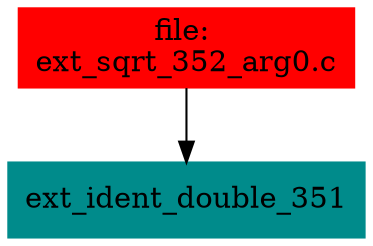 digraph G {
node [shape=box]

0 [label="file: 
ext_sqrt_352_arg0.c",color=red, style=filled]
1 [label="ext_ident_double_351",color=cyan4, style=filled]
0 -> 1


}

